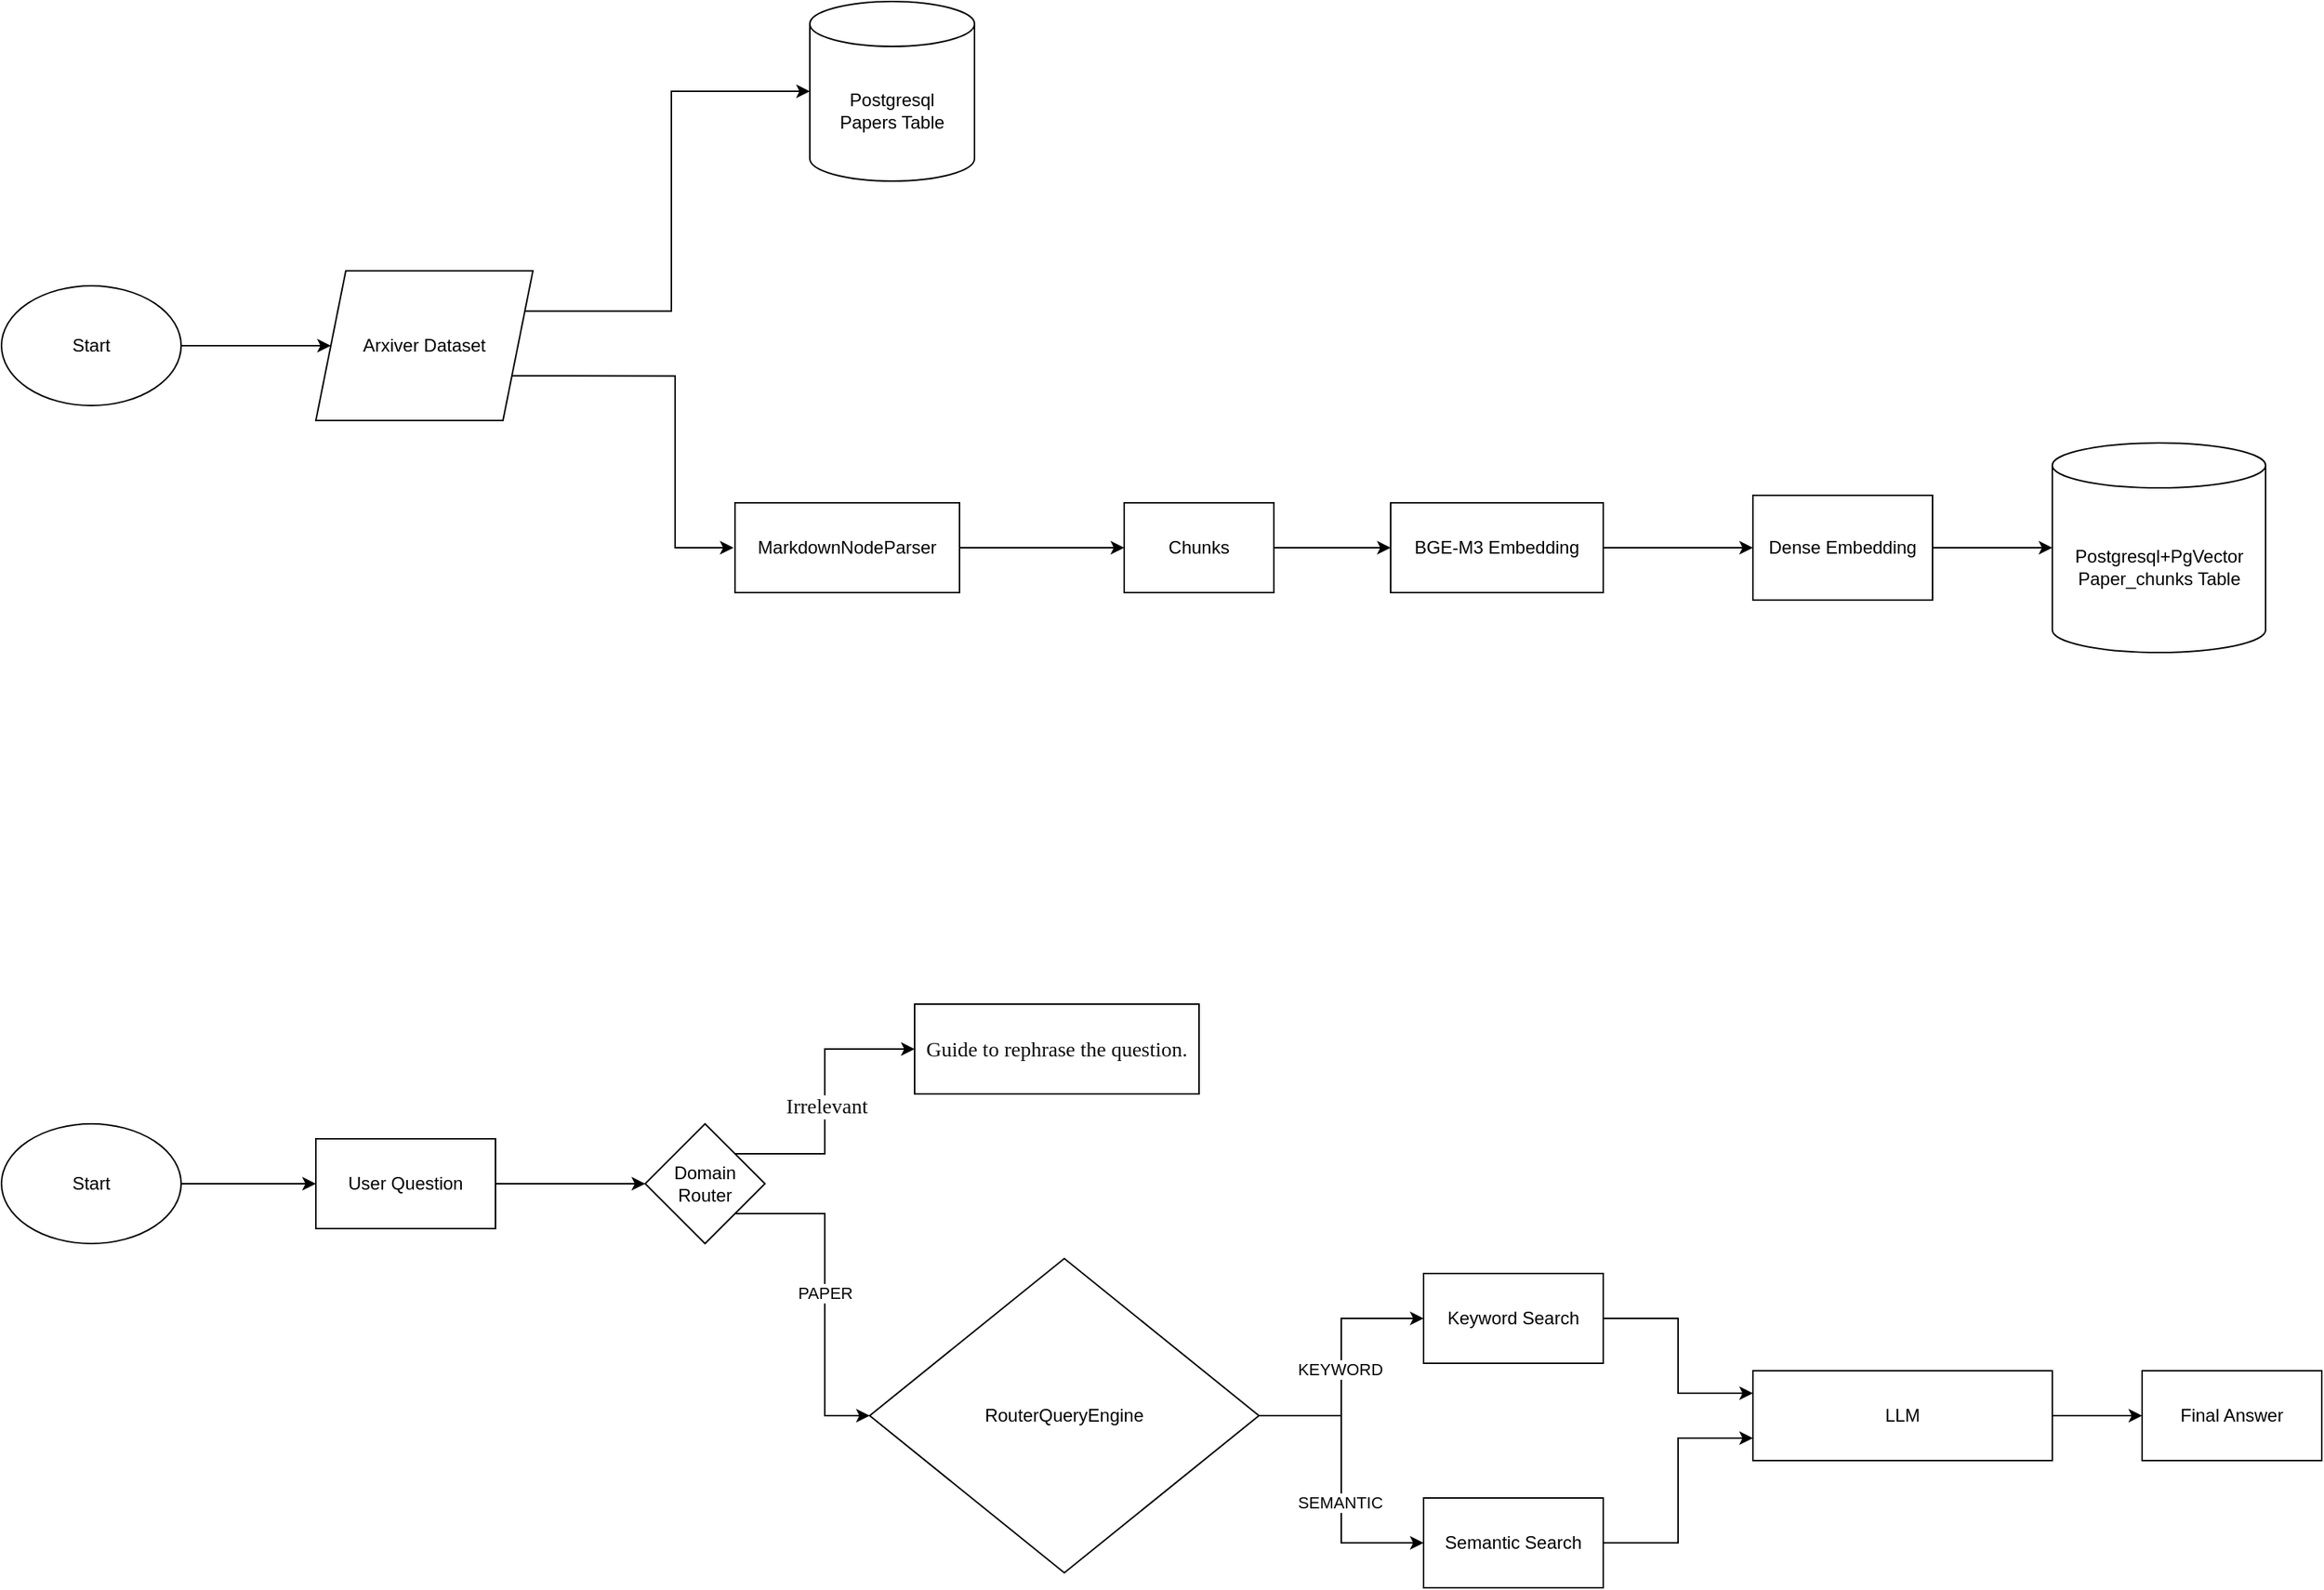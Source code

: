 <mxfile version="24.8.6">
  <diagram name="Page-1" id="H1nWyz-zGky99hEOMY2M">
    <mxGraphModel dx="1613" dy="780" grid="1" gridSize="10" guides="1" tooltips="1" connect="1" arrows="1" fold="1" page="1" pageScale="1" pageWidth="850" pageHeight="1100" math="0" shadow="0">
      <root>
        <mxCell id="0" />
        <mxCell id="1" parent="0" />
        <mxCell id="X-DavWtna-uUhui-5MiI-4" value="Postgresql&lt;div&gt;Papers Table&lt;/div&gt;" style="shape=cylinder3;whiteSpace=wrap;html=1;boundedLbl=1;backgroundOutline=1;size=15;" vertex="1" parent="1">
          <mxGeometry x="550" y="70" width="110" height="120" as="geometry" />
        </mxCell>
        <mxCell id="X-DavWtna-uUhui-5MiI-27" style="edgeStyle=orthogonalEdgeStyle;rounded=0;orthogonalLoop=1;jettySize=auto;html=1;exitX=1;exitY=0.5;exitDx=0;exitDy=0;entryX=0;entryY=0.5;entryDx=0;entryDy=0;" edge="1" parent="1" source="X-DavWtna-uUhui-5MiI-6" target="X-DavWtna-uUhui-5MiI-7">
          <mxGeometry relative="1" as="geometry" />
        </mxCell>
        <mxCell id="X-DavWtna-uUhui-5MiI-6" value="MarkdownNodeParser" style="rounded=0;whiteSpace=wrap;html=1;" vertex="1" parent="1">
          <mxGeometry x="500" y="405" width="150" height="60" as="geometry" />
        </mxCell>
        <mxCell id="X-DavWtna-uUhui-5MiI-28" style="edgeStyle=orthogonalEdgeStyle;rounded=0;orthogonalLoop=1;jettySize=auto;html=1;exitX=1;exitY=0.5;exitDx=0;exitDy=0;" edge="1" parent="1" source="X-DavWtna-uUhui-5MiI-7" target="X-DavWtna-uUhui-5MiI-9">
          <mxGeometry relative="1" as="geometry" />
        </mxCell>
        <mxCell id="X-DavWtna-uUhui-5MiI-7" value="Chunks" style="rounded=0;whiteSpace=wrap;html=1;" vertex="1" parent="1">
          <mxGeometry x="760" y="405" width="100" height="60" as="geometry" />
        </mxCell>
        <mxCell id="X-DavWtna-uUhui-5MiI-29" style="edgeStyle=orthogonalEdgeStyle;rounded=0;orthogonalLoop=1;jettySize=auto;html=1;exitX=1;exitY=0.5;exitDx=0;exitDy=0;entryX=0;entryY=0.5;entryDx=0;entryDy=0;" edge="1" parent="1" source="X-DavWtna-uUhui-5MiI-9" target="X-DavWtna-uUhui-5MiI-10">
          <mxGeometry relative="1" as="geometry" />
        </mxCell>
        <mxCell id="X-DavWtna-uUhui-5MiI-9" value="BGE-M3 Embedding" style="rounded=0;whiteSpace=wrap;html=1;" vertex="1" parent="1">
          <mxGeometry x="938" y="405" width="142" height="60" as="geometry" />
        </mxCell>
        <mxCell id="X-DavWtna-uUhui-5MiI-10" value="Dense Embedding" style="rounded=0;whiteSpace=wrap;html=1;" vertex="1" parent="1">
          <mxGeometry x="1180" y="400" width="120" height="70" as="geometry" />
        </mxCell>
        <mxCell id="X-DavWtna-uUhui-5MiI-11" value="Postgresql+PgVector&lt;div&gt;Paper_chunks Table&lt;/div&gt;" style="shape=cylinder3;whiteSpace=wrap;html=1;boundedLbl=1;backgroundOutline=1;size=15;" vertex="1" parent="1">
          <mxGeometry x="1380" y="365" width="142.5" height="140" as="geometry" />
        </mxCell>
        <mxCell id="X-DavWtna-uUhui-5MiI-20" style="edgeStyle=orthogonalEdgeStyle;rounded=0;orthogonalLoop=1;jettySize=auto;html=1;entryX=0;entryY=0.5;entryDx=0;entryDy=0;" edge="1" parent="1" source="X-DavWtna-uUhui-5MiI-18" target="X-DavWtna-uUhui-5MiI-19">
          <mxGeometry relative="1" as="geometry" />
        </mxCell>
        <mxCell id="X-DavWtna-uUhui-5MiI-18" value="Start" style="ellipse;whiteSpace=wrap;html=1;" vertex="1" parent="1">
          <mxGeometry x="10" y="260" width="120" height="80" as="geometry" />
        </mxCell>
        <mxCell id="X-DavWtna-uUhui-5MiI-26" style="edgeStyle=orthogonalEdgeStyle;rounded=0;orthogonalLoop=1;jettySize=auto;html=1;exitX=1;exitY=0.75;exitDx=0;exitDy=0;entryX=0;entryY=0.5;entryDx=0;entryDy=0;" edge="1" parent="1">
          <mxGeometry relative="1" as="geometry">
            <mxPoint x="349.998" y="320.161" as="sourcePoint" />
            <mxPoint x="499.03" y="435" as="targetPoint" />
            <Array as="points">
              <mxPoint x="460" y="320" />
              <mxPoint x="460" y="435" />
            </Array>
          </mxGeometry>
        </mxCell>
        <mxCell id="X-DavWtna-uUhui-5MiI-19" value="Arxiver Dataset" style="shape=parallelogram;perimeter=parallelogramPerimeter;whiteSpace=wrap;html=1;fixedSize=1;" vertex="1" parent="1">
          <mxGeometry x="220" y="250" width="145" height="100" as="geometry" />
        </mxCell>
        <mxCell id="X-DavWtna-uUhui-5MiI-23" style="edgeStyle=orthogonalEdgeStyle;rounded=0;orthogonalLoop=1;jettySize=auto;html=1;exitX=1;exitY=0.25;exitDx=0;exitDy=0;entryX=0;entryY=0.5;entryDx=0;entryDy=0;entryPerimeter=0;" edge="1" parent="1" source="X-DavWtna-uUhui-5MiI-19" target="X-DavWtna-uUhui-5MiI-4">
          <mxGeometry relative="1" as="geometry">
            <mxPoint x="520" y="140" as="targetPoint" />
          </mxGeometry>
        </mxCell>
        <mxCell id="X-DavWtna-uUhui-5MiI-30" style="edgeStyle=orthogonalEdgeStyle;rounded=0;orthogonalLoop=1;jettySize=auto;html=1;exitX=1;exitY=0.5;exitDx=0;exitDy=0;entryX=0;entryY=0.5;entryDx=0;entryDy=0;entryPerimeter=0;" edge="1" parent="1" source="X-DavWtna-uUhui-5MiI-10" target="X-DavWtna-uUhui-5MiI-11">
          <mxGeometry relative="1" as="geometry" />
        </mxCell>
        <mxCell id="X-DavWtna-uUhui-5MiI-44" style="edgeStyle=orthogonalEdgeStyle;rounded=0;orthogonalLoop=1;jettySize=auto;html=1;exitX=1;exitY=0.5;exitDx=0;exitDy=0;entryX=0;entryY=0.5;entryDx=0;entryDy=0;" edge="1" parent="1" source="X-DavWtna-uUhui-5MiI-32" target="X-DavWtna-uUhui-5MiI-33">
          <mxGeometry relative="1" as="geometry" />
        </mxCell>
        <mxCell id="X-DavWtna-uUhui-5MiI-32" value="Start" style="ellipse;whiteSpace=wrap;html=1;" vertex="1" parent="1">
          <mxGeometry x="10" y="820" width="120" height="80" as="geometry" />
        </mxCell>
        <mxCell id="X-DavWtna-uUhui-5MiI-45" style="edgeStyle=orthogonalEdgeStyle;rounded=0;orthogonalLoop=1;jettySize=auto;html=1;exitX=1;exitY=0.5;exitDx=0;exitDy=0;entryX=0;entryY=0.5;entryDx=0;entryDy=0;" edge="1" parent="1" source="X-DavWtna-uUhui-5MiI-33" target="X-DavWtna-uUhui-5MiI-34">
          <mxGeometry relative="1" as="geometry" />
        </mxCell>
        <mxCell id="X-DavWtna-uUhui-5MiI-33" value="User Question" style="rounded=0;whiteSpace=wrap;html=1;" vertex="1" parent="1">
          <mxGeometry x="220" y="830" width="120" height="60" as="geometry" />
        </mxCell>
        <mxCell id="X-DavWtna-uUhui-5MiI-46" style="edgeStyle=orthogonalEdgeStyle;rounded=0;orthogonalLoop=1;jettySize=auto;html=1;exitX=1;exitY=0;exitDx=0;exitDy=0;entryX=0;entryY=0.5;entryDx=0;entryDy=0;" edge="1" parent="1" source="X-DavWtna-uUhui-5MiI-34" target="X-DavWtna-uUhui-5MiI-37">
          <mxGeometry relative="1" as="geometry">
            <Array as="points">
              <mxPoint x="560" y="840" />
              <mxPoint x="560" y="770" />
            </Array>
          </mxGeometry>
        </mxCell>
        <mxCell id="X-DavWtna-uUhui-5MiI-62" value="&lt;p style=&quot;margin: 0px; font-variant-numeric: normal; font-variant-east-asian: normal; font-variant-alternates: normal; font-size-adjust: none; font-kerning: auto; font-optical-sizing: auto; font-feature-settings: normal; font-variation-settings: normal; font-variant-position: normal; font-variant-emoji: normal; font-stretch: normal; font-size: 14px; line-height: normal; font-family: &amp;quot;.AppleSystemUIFont&amp;quot;; color: rgb(14, 14, 14); text-align: start; text-wrap-mode: wrap;&quot; class=&quot;p1&quot;&gt;Irrelevant&lt;/p&gt;" style="edgeLabel;html=1;align=center;verticalAlign=middle;resizable=0;points=[];" vertex="1" connectable="0" parent="X-DavWtna-uUhui-5MiI-46">
          <mxGeometry x="-0.025" y="-1" relative="1" as="geometry">
            <mxPoint as="offset" />
          </mxGeometry>
        </mxCell>
        <mxCell id="X-DavWtna-uUhui-5MiI-47" value="PAPER" style="edgeStyle=orthogonalEdgeStyle;rounded=0;orthogonalLoop=1;jettySize=auto;html=1;exitX=1;exitY=1;exitDx=0;exitDy=0;entryX=0;entryY=0.5;entryDx=0;entryDy=0;" edge="1" parent="1" source="X-DavWtna-uUhui-5MiI-34" target="X-DavWtna-uUhui-5MiI-39">
          <mxGeometry relative="1" as="geometry">
            <Array as="points">
              <mxPoint x="560" y="880" />
              <mxPoint x="560" y="1015" />
            </Array>
          </mxGeometry>
        </mxCell>
        <mxCell id="X-DavWtna-uUhui-5MiI-34" value="Domain Router" style="rhombus;whiteSpace=wrap;html=1;" vertex="1" parent="1">
          <mxGeometry x="440" y="820" width="80" height="80" as="geometry" />
        </mxCell>
        <mxCell id="X-DavWtna-uUhui-5MiI-37" value="&lt;p style=&quot;margin: 0px; font-variant-numeric: normal; font-variant-east-asian: normal; font-variant-alternates: normal; font-size-adjust: none; font-kerning: auto; font-optical-sizing: auto; font-feature-settings: normal; font-variation-settings: normal; font-variant-position: normal; font-variant-emoji: normal; font-stretch: normal; font-size: 14px; line-height: normal; font-family: &amp;quot;.AppleSystemUIFont&amp;quot;; color: rgb(14, 14, 14); text-align: start;&quot; class=&quot;p1&quot;&gt;Guide to rephrase the question.&lt;/p&gt;" style="rounded=0;whiteSpace=wrap;html=1;" vertex="1" parent="1">
          <mxGeometry x="620" y="740" width="190" height="60" as="geometry" />
        </mxCell>
        <mxCell id="X-DavWtna-uUhui-5MiI-49" style="edgeStyle=orthogonalEdgeStyle;rounded=0;orthogonalLoop=1;jettySize=auto;html=1;exitX=1;exitY=0.5;exitDx=0;exitDy=0;entryX=0;entryY=0.5;entryDx=0;entryDy=0;" edge="1" parent="1" source="X-DavWtna-uUhui-5MiI-39" target="X-DavWtna-uUhui-5MiI-40">
          <mxGeometry relative="1" as="geometry" />
        </mxCell>
        <mxCell id="X-DavWtna-uUhui-5MiI-58" value="KEYWORD" style="edgeLabel;html=1;align=center;verticalAlign=middle;resizable=0;points=[];" vertex="1" connectable="0" parent="X-DavWtna-uUhui-5MiI-49">
          <mxGeometry x="-0.02" y="1" relative="1" as="geometry">
            <mxPoint as="offset" />
          </mxGeometry>
        </mxCell>
        <mxCell id="X-DavWtna-uUhui-5MiI-50" style="edgeStyle=orthogonalEdgeStyle;rounded=0;orthogonalLoop=1;jettySize=auto;html=1;exitX=1;exitY=0.5;exitDx=0;exitDy=0;entryX=0;entryY=0.5;entryDx=0;entryDy=0;" edge="1" parent="1" source="X-DavWtna-uUhui-5MiI-39" target="X-DavWtna-uUhui-5MiI-41">
          <mxGeometry relative="1" as="geometry" />
        </mxCell>
        <mxCell id="X-DavWtna-uUhui-5MiI-59" value="SEMANTIC" style="edgeLabel;html=1;align=center;verticalAlign=middle;resizable=0;points=[];" vertex="1" connectable="0" parent="X-DavWtna-uUhui-5MiI-50">
          <mxGeometry x="0.156" y="-1" relative="1" as="geometry">
            <mxPoint as="offset" />
          </mxGeometry>
        </mxCell>
        <mxCell id="X-DavWtna-uUhui-5MiI-39" value="RouterQueryEngine" style="rhombus;whiteSpace=wrap;html=1;" vertex="1" parent="1">
          <mxGeometry x="590" y="910" width="260" height="210" as="geometry" />
        </mxCell>
        <mxCell id="X-DavWtna-uUhui-5MiI-53" style="edgeStyle=orthogonalEdgeStyle;rounded=0;orthogonalLoop=1;jettySize=auto;html=1;exitX=1;exitY=0.5;exitDx=0;exitDy=0;entryX=0;entryY=0.25;entryDx=0;entryDy=0;" edge="1" parent="1" source="X-DavWtna-uUhui-5MiI-40" target="X-DavWtna-uUhui-5MiI-42">
          <mxGeometry relative="1" as="geometry" />
        </mxCell>
        <mxCell id="X-DavWtna-uUhui-5MiI-40" value="Keyword Search" style="rounded=0;whiteSpace=wrap;html=1;" vertex="1" parent="1">
          <mxGeometry x="960" y="920" width="120" height="60" as="geometry" />
        </mxCell>
        <mxCell id="X-DavWtna-uUhui-5MiI-54" style="edgeStyle=orthogonalEdgeStyle;rounded=0;orthogonalLoop=1;jettySize=auto;html=1;exitX=1;exitY=0.5;exitDx=0;exitDy=0;entryX=0;entryY=0.75;entryDx=0;entryDy=0;" edge="1" parent="1" source="X-DavWtna-uUhui-5MiI-41" target="X-DavWtna-uUhui-5MiI-42">
          <mxGeometry relative="1" as="geometry" />
        </mxCell>
        <mxCell id="X-DavWtna-uUhui-5MiI-41" value="Semantic Search" style="rounded=0;whiteSpace=wrap;html=1;" vertex="1" parent="1">
          <mxGeometry x="960" y="1070" width="120" height="60" as="geometry" />
        </mxCell>
        <mxCell id="X-DavWtna-uUhui-5MiI-55" style="edgeStyle=orthogonalEdgeStyle;rounded=0;orthogonalLoop=1;jettySize=auto;html=1;exitX=1;exitY=0.5;exitDx=0;exitDy=0;entryX=0;entryY=0.5;entryDx=0;entryDy=0;" edge="1" parent="1" source="X-DavWtna-uUhui-5MiI-42" target="X-DavWtna-uUhui-5MiI-43">
          <mxGeometry relative="1" as="geometry" />
        </mxCell>
        <mxCell id="X-DavWtna-uUhui-5MiI-42" value="LLM" style="rounded=0;whiteSpace=wrap;html=1;" vertex="1" parent="1">
          <mxGeometry x="1180" y="985" width="200" height="60" as="geometry" />
        </mxCell>
        <mxCell id="X-DavWtna-uUhui-5MiI-43" value="Final Answer" style="rounded=0;whiteSpace=wrap;html=1;" vertex="1" parent="1">
          <mxGeometry x="1440" y="985" width="120" height="60" as="geometry" />
        </mxCell>
      </root>
    </mxGraphModel>
  </diagram>
</mxfile>
